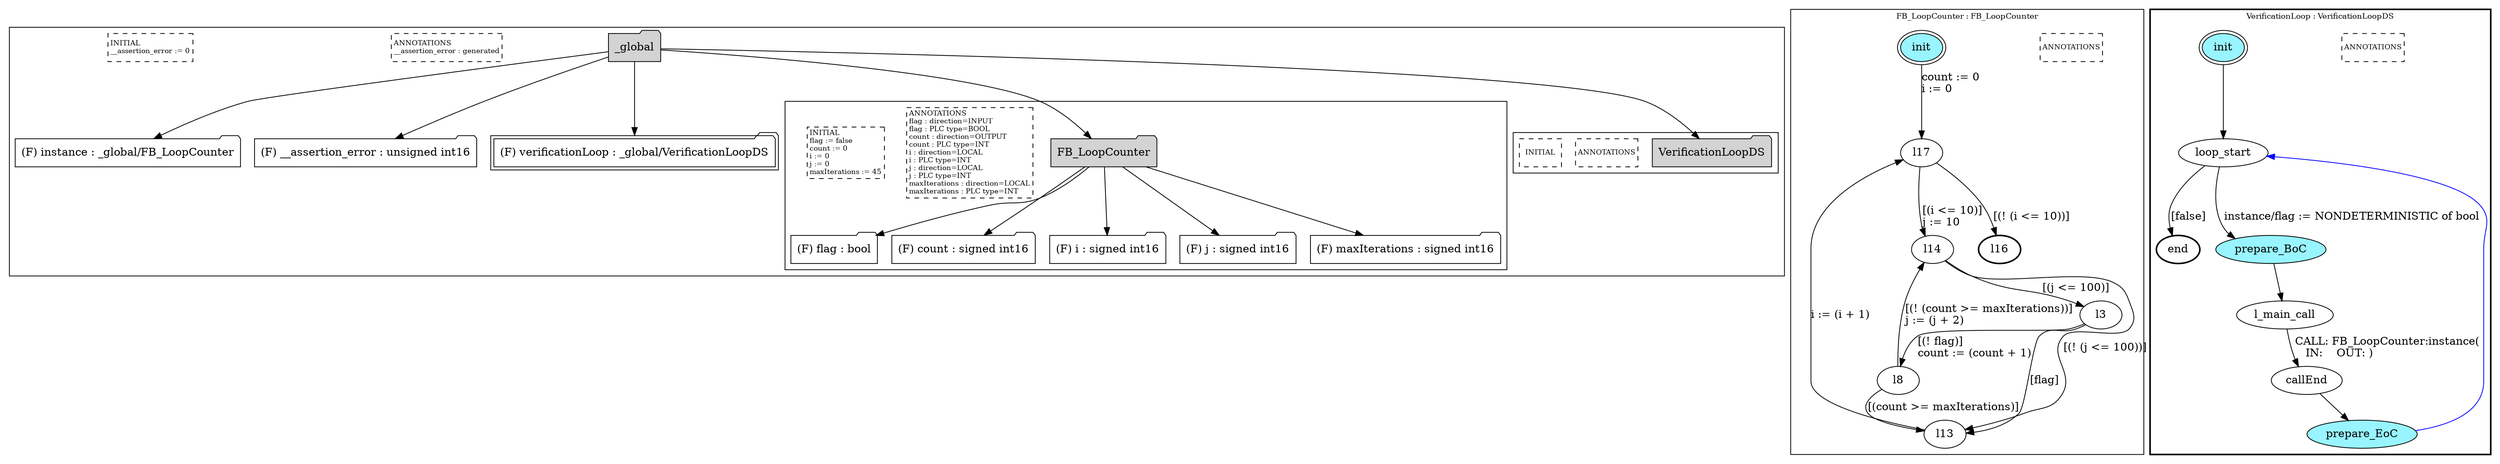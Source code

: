 digraph G {
	subgraph cluster__global472479895 {
		node [shape="folder", style="filled"];
		//label="_global";
		_global472479895 [label="_global"];
		_global472479895 -> instance1871838170;
		instance1871838170 [label = "(F) instance : _global/FB_LoopCounter", fillcolor="white" ];
		_global472479895 -> __assertion_error398777435;
		__assertion_error398777435 [label = "(F) __assertion_error : unsigned int16", fillcolor="white" ];
		_global472479895 -> verificationLoop2034385122;
		verificationLoop2034385122 [label = "(F) verificationLoop : _global/VerificationLoopDS", fillcolor="white" , peripheries=2];
		_global472479895 -> FB_LoopCounter870369046;
		subgraph cluster_FB_LoopCounter870369046 {
			node [shape="folder", style="filled"];
			//label="FB_LoopCounter";
			FB_LoopCounter870369046 [label="FB_LoopCounter"];
			FB_LoopCounter870369046 -> flag12302064;
			flag12302064 [label = "(F) flag : bool", fillcolor="white" ];
			FB_LoopCounter870369046 -> count1395912847;
			count1395912847 [label = "(F) count : signed int16", fillcolor="white" ];
			FB_LoopCounter870369046 -> i1843885967;
			i1843885967 [label = "(F) i : signed int16", fillcolor="white" ];
			FB_LoopCounter870369046 -> j2100297853;
			j2100297853 [label = "(F) j : signed int16", fillcolor="white" ];
			FB_LoopCounter870369046 -> maxIterations1472904643;
			maxIterations1472904643 [label = "(F) maxIterations : signed int16", fillcolor="white" ];
			
			annotations_pseudonode_FB_LoopCounter870369046 [
				label="ANNOTATIONS\lflag : direction=INPUT\lflag : PLC type=BOOL\lcount : direction=OUTPUT\lcount : PLC type=INT\li : direction=LOCAL\li : PLC type=INT\lj : direction=LOCAL\lj : PLC type=INT\lmaxIterations : direction=LOCAL\lmaxIterations : PLC type=INT\l",
				fontsize=9, margin="0.04,0.04", fillcolor="white", shape="rectangle", style="dashed"];
			initamt_pseudonode_FB_LoopCounter870369046 [
				label="INITIAL\lflag := false\lcount := 0\li := 0\lj := 0\lmaxIterations := 45\l",
				fontsize=9, margin="0.04,0.04", fillcolor="lightyellow", shape="rectangle", style="dashed"];
		}
		_global472479895 -> VerificationLoopDS984978888;
		subgraph cluster_VerificationLoopDS984978888 {
			node [shape="folder", style="filled"];
			//label="VerificationLoopDS";
			VerificationLoopDS984978888 [label="VerificationLoopDS"];
			
			annotations_pseudonode_VerificationLoopDS984978888 [
				label="ANNOTATIONS",
				fontsize=9, margin="0.04,0.04", fillcolor="white", shape="rectangle", style="dashed"];
			initamt_pseudonode_VerificationLoopDS984978888 [
				label="INITIAL",
				fontsize=9, margin="0.04,0.04", fillcolor="lightyellow", shape="rectangle", style="dashed"];
		}
		
		annotations_pseudonode__global472479895 [
			label="ANNOTATIONS\l__assertion_error : generated\l",
			fontsize=9, margin="0.04,0.04", fillcolor="white", shape="rectangle", style="dashed"];
		initamt_pseudonode__global472479895 [
			label="INITIAL\l__assertion_error := 0\l",
			fontsize=9, margin="0.04,0.04", fillcolor="lightyellow", shape="rectangle", style="dashed"];
	}
	subgraph clusterFB_LoopCounter {
		node [style="filled"];
		color="black";
		fontsize=10;
		ranksep=0.4;
		
		label="FB_LoopCounter : FB_LoopCounter";
		
		annotations_pseudonode_FB_LoopCounter [
			label="ANNOTATIONS",
			fontsize=9, margin="0.04,0.04", fillcolor="white", shape="rectangle", style="dashed"];
		
		init_FB_LoopCounter [label="init", color="black", fillcolor="cadetblue1", peripheries=2, shape="ellipse"];
		l3_FB_LoopCounter [label="l3", color="black", fillcolor="white", shape="ellipse"];
		l8_FB_LoopCounter [label="l8", color="black", fillcolor="white", shape="ellipse"];
		l13_FB_LoopCounter [label="l13", color="black", fillcolor="white", shape="ellipse"];
		l14_FB_LoopCounter [label="l14", color="black", fillcolor="white", shape="ellipse"];
		l16_FB_LoopCounter [label="l16", color="black", fillcolor="white", style=bold, shape="ellipse"];
		l17_FB_LoopCounter [label="l17", color="black", fillcolor="white", shape="ellipse"];
		init_FB_LoopCounter -> l17_FB_LoopCounter [color="black", label="count := 0\li := 0\l"];
		l3_FB_LoopCounter -> l13_FB_LoopCounter [color="black", label="[flag]"];
		l3_FB_LoopCounter -> l8_FB_LoopCounter [color="black", label="[(! flag)]\lcount := (count + 1)\l"];
		l8_FB_LoopCounter -> l13_FB_LoopCounter [color="black", label="[(count >= maxIterations)]"];
		l8_FB_LoopCounter -> l14_FB_LoopCounter [color="black", label="[(! (count >= maxIterations))]\lj := (j + 2)\l"];
		l14_FB_LoopCounter -> l3_FB_LoopCounter [color="black", label="[(j <= 100)]"];
		l14_FB_LoopCounter -> l13_FB_LoopCounter [color="black", label="[(! (j <= 100))]"];
		l17_FB_LoopCounter -> l14_FB_LoopCounter [color="black", label="[(i <= 10)]\lj := 10\l"];
		l17_FB_LoopCounter -> l16_FB_LoopCounter [color="black", label="[(! (i <= 10))]"];
		l13_FB_LoopCounter -> l17_FB_LoopCounter [color="black", label="i := (i + 1)"];
	}
	subgraph clusterVerificationLoop {
		node [style="filled"];
		style=bold;
		color="black";
		fontsize=10;
		ranksep=0.4;
		
		label="VerificationLoop : VerificationLoopDS";
		
		annotations_pseudonode_VerificationLoop [
			label="ANNOTATIONS",
			fontsize=9, margin="0.04,0.04", fillcolor="white", shape="rectangle", style="dashed"];
		
		init_VerificationLoop [label="init", color="black", fillcolor="cadetblue1", peripheries=2, shape="ellipse"];
		end_VerificationLoop [label="end", color="black", fillcolor="cadetblue1", style=bold, shape="ellipse"];
		loop_start_VerificationLoop [label="loop_start", color="black", fillcolor="white", shape="ellipse"];
		prepare_BoC_VerificationLoop [label="prepare_BoC", color="black", fillcolor="cadetblue1", shape="ellipse"];
		l_main_call_VerificationLoop [label="l_main_call", color="black", fillcolor="white", shape="ellipse"];
		callEnd_VerificationLoop [label="callEnd", color="black", fillcolor="white", shape="ellipse"];
		prepare_EoC_VerificationLoop [label="prepare_EoC", color="black", fillcolor="cadetblue1", shape="ellipse"];
		init_VerificationLoop -> loop_start_VerificationLoop [color="black", label=""];
		loop_start_VerificationLoop -> prepare_BoC_VerificationLoop [color="black", label="instance/flag := NONDETERMINISTIC of bool"];
		prepare_BoC_VerificationLoop -> l_main_call_VerificationLoop [color="black", label=""];
		l_main_call_VerificationLoop -> callEnd_VerificationLoop [color="black", label="CALL: FB_LoopCounter:instance(\l   IN:    OUT: )\l"];
		callEnd_VerificationLoop -> prepare_EoC_VerificationLoop [color="black", label=""];
		prepare_EoC_VerificationLoop -> loop_start_VerificationLoop [color="blue", label=""];
		loop_start_VerificationLoop -> end_VerificationLoop [color="black", label="[false]"];
	}
}

